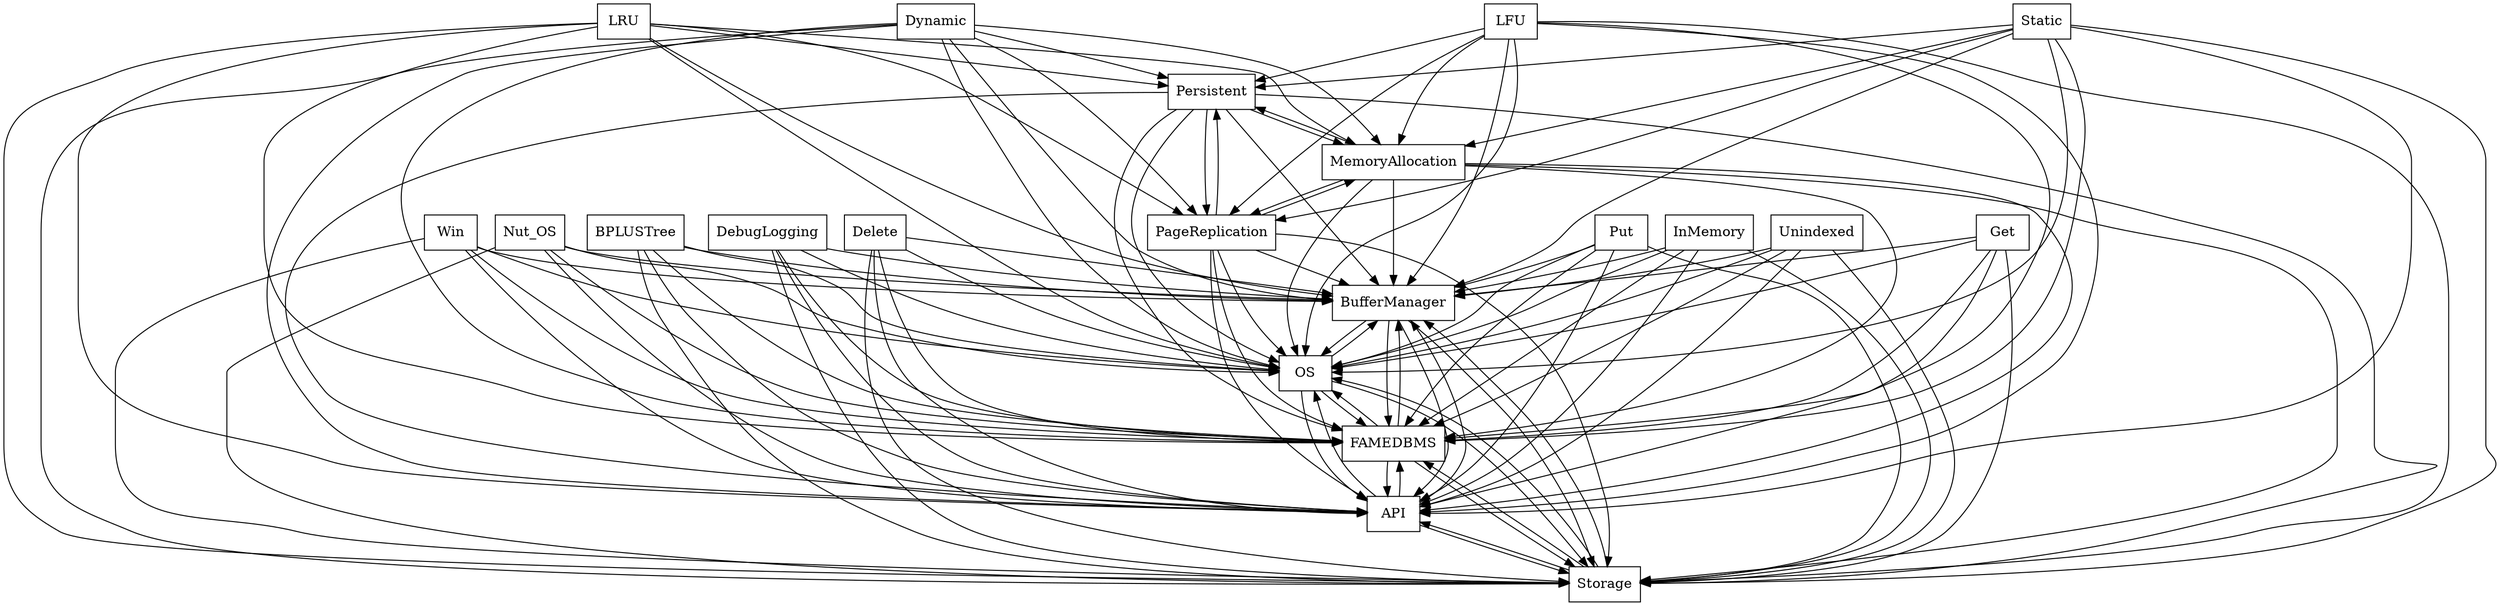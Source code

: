 digraph{
graph [rankdir=TB];
node [shape=box];
edge [arrowhead=normal];
0[label="LFU",]
1[label="Put",]
2[label="BufferManager",]
3[label="Static",]
4[label="OS",]
5[label="LRU",]
6[label="Unindexed",]
7[label="Storage",]
8[label="API",]
9[label="Win",]
10[label="Nut_OS",]
11[label="BPLUSTree",]
12[label="FAMEDBMS",]
13[label="Dynamic",]
14[label="DebugLogging",]
15[label="Delete",]
16[label="Get",]
17[label="Persistent",]
18[label="MemoryAllocation",]
19[label="PageReplication",]
20[label="InMemory",]
0->2[label="",]
0->4[label="",]
0->7[label="",]
0->8[label="",]
0->12[label="",]
0->17[label="",]
0->18[label="",]
0->19[label="",]
1->2[label="",]
1->4[label="",]
1->7[label="",]
1->8[label="",]
1->12[label="",]
2->4[label="",]
2->7[label="",]
2->8[label="",]
2->12[label="",]
3->2[label="",]
3->4[label="",]
3->7[label="",]
3->8[label="",]
3->12[label="",]
3->17[label="",]
3->18[label="",]
3->19[label="",]
4->2[label="",]
4->7[label="",]
4->8[label="",]
4->12[label="",]
5->2[label="",]
5->4[label="",]
5->7[label="",]
5->8[label="",]
5->12[label="",]
5->17[label="",]
5->18[label="",]
5->19[label="",]
6->2[label="",]
6->4[label="",]
6->7[label="",]
6->8[label="",]
6->12[label="",]
7->2[label="",]
7->4[label="",]
7->8[label="",]
7->12[label="",]
8->2[label="",]
8->4[label="",]
8->7[label="",]
8->12[label="",]
9->2[label="",]
9->4[label="",]
9->7[label="",]
9->8[label="",]
9->12[label="",]
10->2[label="",]
10->4[label="",]
10->7[label="",]
10->8[label="",]
10->12[label="",]
11->2[label="",]
11->4[label="",]
11->7[label="",]
11->8[label="",]
11->12[label="",]
12->2[label="",]
12->4[label="",]
12->7[label="",]
12->8[label="",]
13->2[label="",]
13->4[label="",]
13->7[label="",]
13->8[label="",]
13->12[label="",]
13->17[label="",]
13->18[label="",]
13->19[label="",]
14->2[label="",]
14->4[label="",]
14->7[label="",]
14->8[label="",]
14->12[label="",]
15->2[label="",]
15->4[label="",]
15->7[label="",]
15->8[label="",]
15->12[label="",]
16->2[label="",]
16->4[label="",]
16->7[label="",]
16->8[label="",]
16->12[label="",]
17->2[label="",]
17->4[label="",]
17->7[label="",]
17->8[label="",]
17->12[label="",]
17->18[label="",]
17->19[label="",]
18->2[label="",]
18->4[label="",]
18->7[label="",]
18->8[label="",]
18->12[label="",]
18->17[label="",]
18->19[label="",]
19->2[label="",]
19->4[label="",]
19->7[label="",]
19->8[label="",]
19->12[label="",]
19->17[label="",]
19->18[label="",]
20->2[label="",]
20->4[label="",]
20->7[label="",]
20->8[label="",]
20->12[label="",]
}
